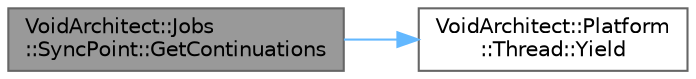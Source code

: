 digraph "VoidArchitect::Jobs::SyncPoint::GetContinuations"
{
 // LATEX_PDF_SIZE
  bgcolor="transparent";
  edge [fontname=Helvetica,fontsize=10,labelfontname=Helvetica,labelfontsize=10];
  node [fontname=Helvetica,fontsize=10,shape=box,height=0.2,width=0.4];
  rankdir="LR";
  Node1 [id="Node000001",label="VoidArchitect::Jobs\l::SyncPoint::GetContinuations",height=0.2,width=0.4,color="gray40", fillcolor="grey60", style="filled", fontcolor="black",tooltip="Get all continuation handles for processing."];
  Node1 -> Node2 [id="edge1_Node000001_Node000002",color="steelblue1",style="solid",tooltip=" "];
  Node2 [id="Node000002",label="VoidArchitect::Platform\l::Thread::Yield",height=0.2,width=0.4,color="grey40", fillcolor="white", style="filled",URL="$class_void_architect_1_1_platform_1_1_thread.html#a6235d3334c5463ea83a5376c3eaf9c9f",tooltip="Yield execution of the current thread to other threads."];
}
